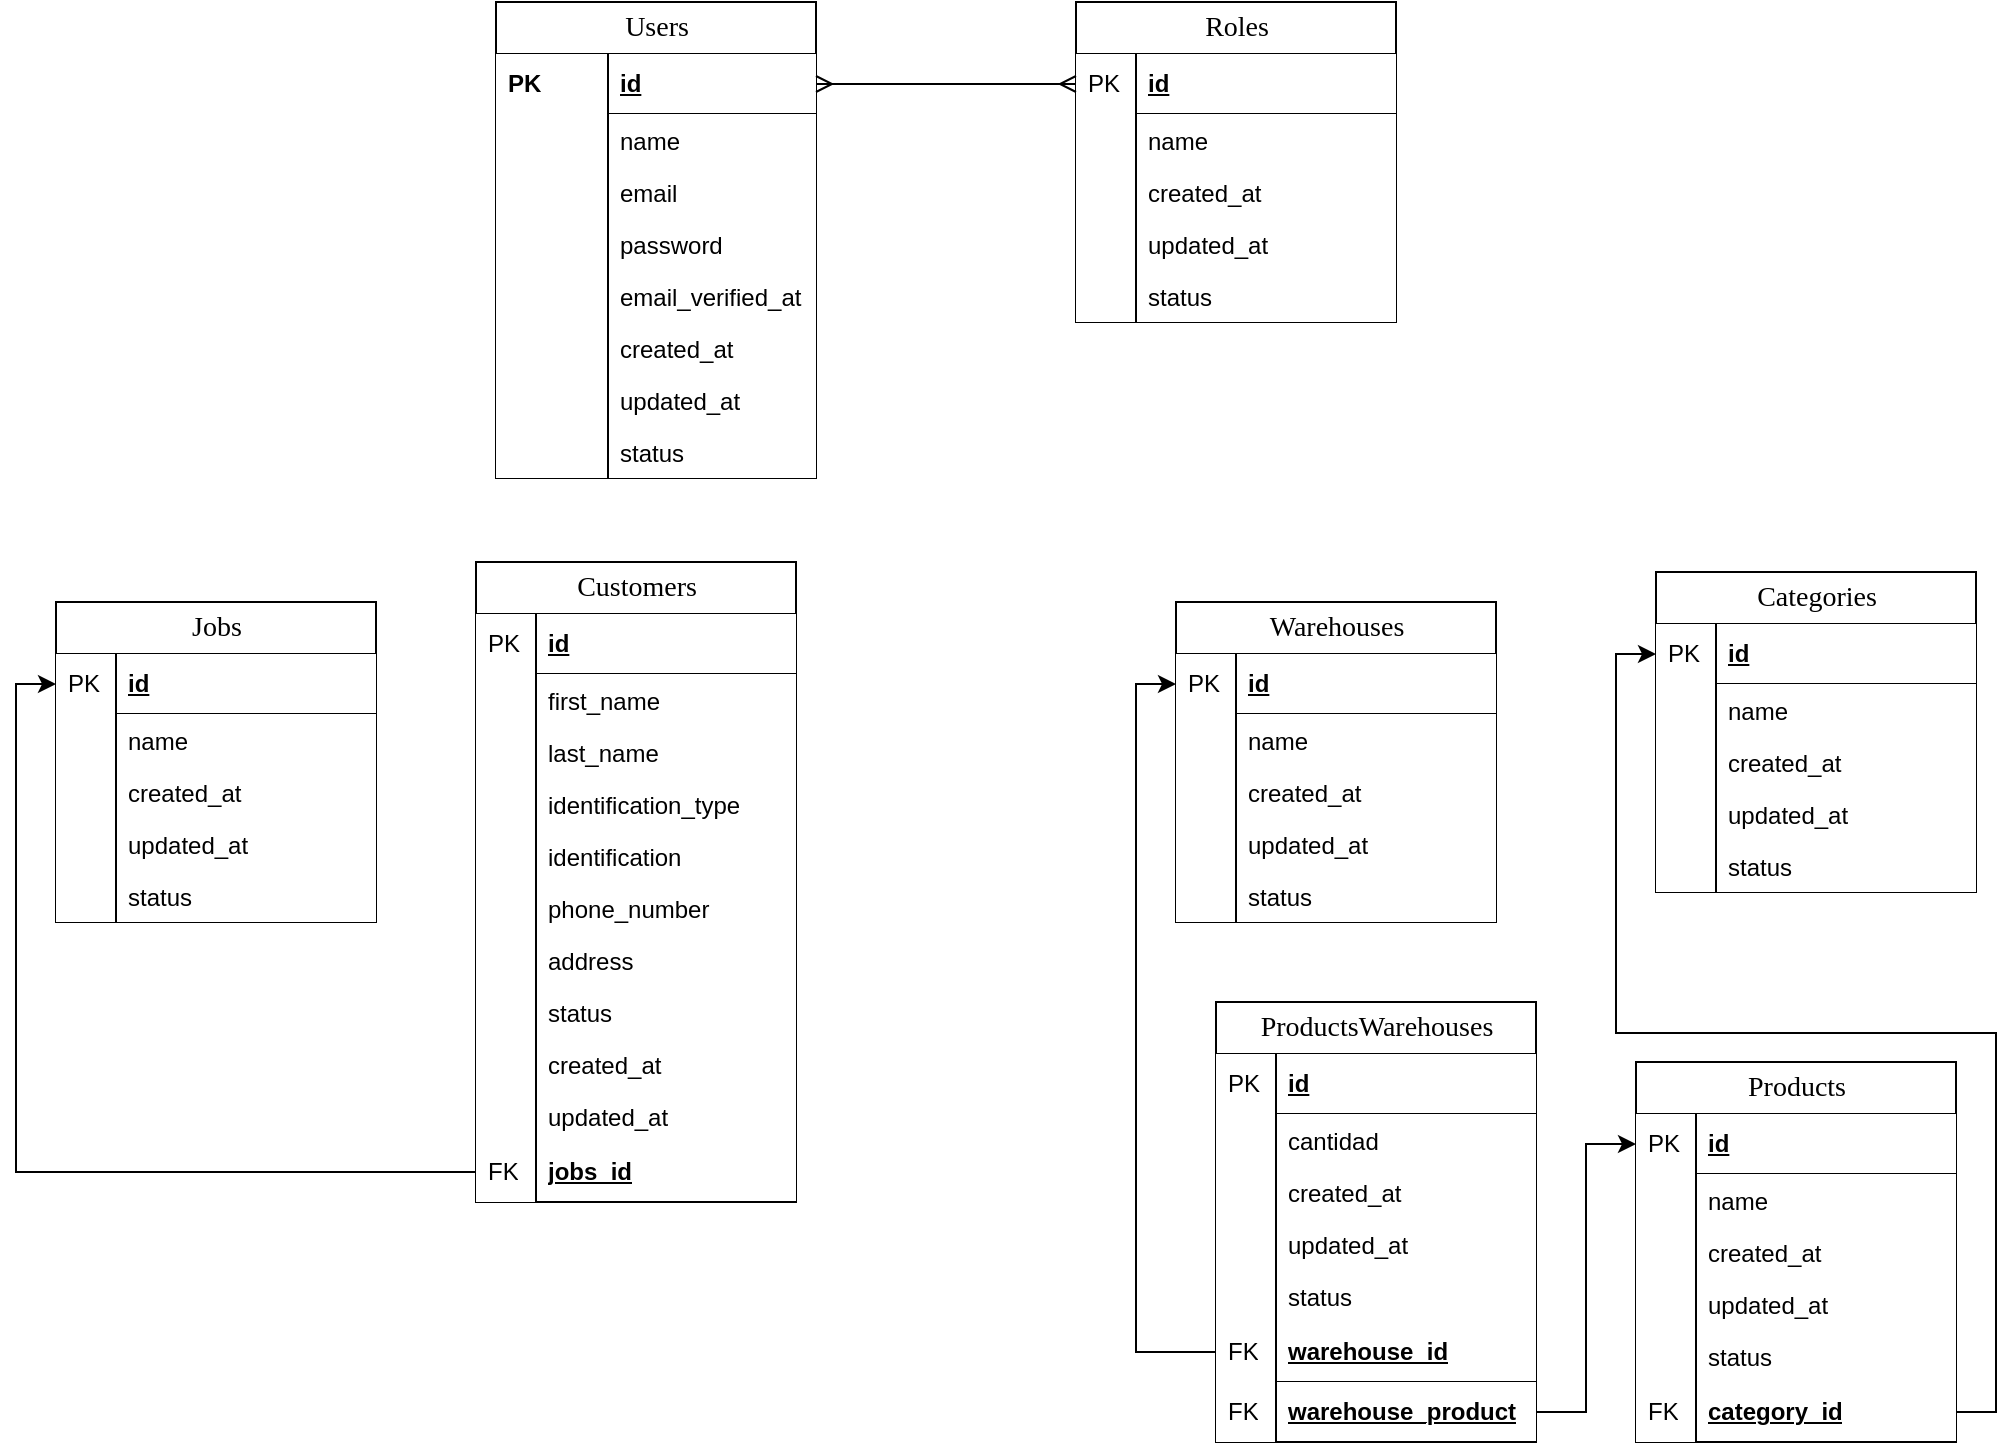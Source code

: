 <mxfile>
    <diagram name="Page-1" id="e56a1550-8fbb-45ad-956c-1786394a9013">
        <mxGraphModel dx="460" dy="440" grid="1" gridSize="10" guides="1" tooltips="1" connect="1" arrows="1" fold="1" page="1" pageScale="1" pageWidth="1100" pageHeight="850" background="none" math="0" shadow="0">
            <root>
                <mxCell id="0"/>
                <mxCell id="1" parent="0"/>
                <mxCell id="2e49270ec7c68f3f-1" value="Users" style="swimlane;html=1;fontStyle=0;childLayout=stackLayout;horizontal=1;startSize=26;horizontalStack=0;resizeParent=1;resizeLast=0;collapsible=1;marginBottom=0;swimlaneFillColor=#ffffff;align=center;rounded=0;shadow=0;comic=0;labelBackgroundColor=none;strokeWidth=1;fontFamily=Verdana;fontSize=14" parent="1" vertex="1">
                    <mxGeometry x="290" y="140" width="160" height="238" as="geometry"/>
                </mxCell>
                <mxCell id="2e49270ec7c68f3f-4" value="id" style="shape=partialRectangle;top=0;left=0;right=0;bottom=1;html=1;align=left;verticalAlign=middle;spacingLeft=60;spacingRight=4;whiteSpace=wrap;overflow=hidden;rotatable=0;points=[[0,0.5],[1,0.5]];portConstraint=eastwest;dropTarget=0;fontStyle=5;" parent="2e49270ec7c68f3f-1" vertex="1">
                    <mxGeometry y="26" width="160" height="30" as="geometry"/>
                </mxCell>
                <mxCell id="2e49270ec7c68f3f-5" value="PK" style="shape=partialRectangle;fontStyle=1;top=0;left=0;bottom=0;html=1;align=left;verticalAlign=middle;spacingLeft=4;spacingRight=4;whiteSpace=wrap;overflow=hidden;rotatable=0;points=[];portConstraint=eastwest;part=1;" parent="2e49270ec7c68f3f-4" vertex="1" connectable="0">
                    <mxGeometry width="56" height="30" as="geometry"/>
                </mxCell>
                <mxCell id="2e49270ec7c68f3f-6" value="name" style="shape=partialRectangle;top=0;left=0;right=0;bottom=0;html=1;align=left;verticalAlign=top;spacingLeft=60;spacingRight=4;whiteSpace=wrap;overflow=hidden;rotatable=0;points=[[0,0.5],[1,0.5]];portConstraint=eastwest;dropTarget=0;" parent="2e49270ec7c68f3f-1" vertex="1">
                    <mxGeometry y="56" width="160" height="26" as="geometry"/>
                </mxCell>
                <mxCell id="2e49270ec7c68f3f-7" value="" style="shape=partialRectangle;top=0;left=0;bottom=0;html=1;align=left;verticalAlign=top;spacingLeft=4;spacingRight=4;whiteSpace=wrap;overflow=hidden;rotatable=0;points=[];portConstraint=eastwest;part=1;" parent="2e49270ec7c68f3f-6" vertex="1" connectable="0">
                    <mxGeometry width="56" height="26" as="geometry"/>
                </mxCell>
                <mxCell id="t91HnT_BT1SYXnKb8IIQ-5" value="email" style="shape=partialRectangle;top=0;left=0;right=0;bottom=0;html=1;align=left;verticalAlign=top;spacingLeft=60;spacingRight=4;whiteSpace=wrap;overflow=hidden;rotatable=0;points=[[0,0.5],[1,0.5]];portConstraint=eastwest;dropTarget=0;" parent="2e49270ec7c68f3f-1" vertex="1">
                    <mxGeometry y="82" width="160" height="26" as="geometry"/>
                </mxCell>
                <mxCell id="t91HnT_BT1SYXnKb8IIQ-6" value="" style="shape=partialRectangle;top=0;left=0;bottom=0;html=1;align=left;verticalAlign=top;spacingLeft=4;spacingRight=4;whiteSpace=wrap;overflow=hidden;rotatable=0;points=[];portConstraint=eastwest;part=1;" parent="t91HnT_BT1SYXnKb8IIQ-5" vertex="1" connectable="0">
                    <mxGeometry width="56" height="26" as="geometry"/>
                </mxCell>
                <mxCell id="t91HnT_BT1SYXnKb8IIQ-7" value="password" style="shape=partialRectangle;top=0;left=0;right=0;bottom=0;html=1;align=left;verticalAlign=top;spacingLeft=60;spacingRight=4;whiteSpace=wrap;overflow=hidden;rotatable=0;points=[[0,0.5],[1,0.5]];portConstraint=eastwest;dropTarget=0;" parent="2e49270ec7c68f3f-1" vertex="1">
                    <mxGeometry y="108" width="160" height="26" as="geometry"/>
                </mxCell>
                <mxCell id="t91HnT_BT1SYXnKb8IIQ-8" value="" style="shape=partialRectangle;top=0;left=0;bottom=0;html=1;align=left;verticalAlign=top;spacingLeft=4;spacingRight=4;whiteSpace=wrap;overflow=hidden;rotatable=0;points=[];portConstraint=eastwest;part=1;" parent="t91HnT_BT1SYXnKb8IIQ-7" vertex="1" connectable="0">
                    <mxGeometry width="56" height="26" as="geometry"/>
                </mxCell>
                <mxCell id="t91HnT_BT1SYXnKb8IIQ-9" value="email_verified_at" style="shape=partialRectangle;top=0;left=0;right=0;bottom=0;html=1;align=left;verticalAlign=top;spacingLeft=60;spacingRight=4;whiteSpace=wrap;overflow=hidden;rotatable=0;points=[[0,0.5],[1,0.5]];portConstraint=eastwest;dropTarget=0;" parent="2e49270ec7c68f3f-1" vertex="1">
                    <mxGeometry y="134" width="160" height="26" as="geometry"/>
                </mxCell>
                <mxCell id="t91HnT_BT1SYXnKb8IIQ-10" value="" style="shape=partialRectangle;top=0;left=0;bottom=0;html=1;align=left;verticalAlign=top;spacingLeft=4;spacingRight=4;whiteSpace=wrap;overflow=hidden;rotatable=0;points=[];portConstraint=eastwest;part=1;" parent="t91HnT_BT1SYXnKb8IIQ-9" vertex="1" connectable="0">
                    <mxGeometry width="56" height="26" as="geometry"/>
                </mxCell>
                <mxCell id="t91HnT_BT1SYXnKb8IIQ-13" value="created_at" style="shape=partialRectangle;top=0;left=0;right=0;bottom=0;html=1;align=left;verticalAlign=top;spacingLeft=60;spacingRight=4;whiteSpace=wrap;overflow=hidden;rotatable=0;points=[[0,0.5],[1,0.5]];portConstraint=eastwest;dropTarget=0;" parent="2e49270ec7c68f3f-1" vertex="1">
                    <mxGeometry y="160" width="160" height="26" as="geometry"/>
                </mxCell>
                <mxCell id="t91HnT_BT1SYXnKb8IIQ-14" value="" style="shape=partialRectangle;top=0;left=0;bottom=0;html=1;align=left;verticalAlign=top;spacingLeft=4;spacingRight=4;whiteSpace=wrap;overflow=hidden;rotatable=0;points=[];portConstraint=eastwest;part=1;" parent="t91HnT_BT1SYXnKb8IIQ-13" vertex="1" connectable="0">
                    <mxGeometry width="56" height="26" as="geometry"/>
                </mxCell>
                <mxCell id="t91HnT_BT1SYXnKb8IIQ-15" value="updated_at" style="shape=partialRectangle;top=0;left=0;right=0;bottom=0;html=1;align=left;verticalAlign=top;spacingLeft=60;spacingRight=4;whiteSpace=wrap;overflow=hidden;rotatable=0;points=[[0,0.5],[1,0.5]];portConstraint=eastwest;dropTarget=0;" parent="2e49270ec7c68f3f-1" vertex="1">
                    <mxGeometry y="186" width="160" height="26" as="geometry"/>
                </mxCell>
                <mxCell id="t91HnT_BT1SYXnKb8IIQ-16" value="" style="shape=partialRectangle;top=0;left=0;bottom=0;html=1;align=left;verticalAlign=top;spacingLeft=4;spacingRight=4;whiteSpace=wrap;overflow=hidden;rotatable=0;points=[];portConstraint=eastwest;part=1;" parent="t91HnT_BT1SYXnKb8IIQ-15" vertex="1" connectable="0">
                    <mxGeometry width="56" height="26" as="geometry"/>
                </mxCell>
                <mxCell id="O3TYqXrw3-0RllEMdzNj-18" value="status" style="shape=partialRectangle;top=0;left=0;right=0;bottom=0;html=1;align=left;verticalAlign=top;spacingLeft=60;spacingRight=4;whiteSpace=wrap;overflow=hidden;rotatable=0;points=[[0,0.5],[1,0.5]];portConstraint=eastwest;dropTarget=0;" parent="2e49270ec7c68f3f-1" vertex="1">
                    <mxGeometry y="212" width="160" height="26" as="geometry"/>
                </mxCell>
                <mxCell id="O3TYqXrw3-0RllEMdzNj-19" value="" style="shape=partialRectangle;top=0;left=0;bottom=0;html=1;align=left;verticalAlign=top;spacingLeft=4;spacingRight=4;whiteSpace=wrap;overflow=hidden;rotatable=0;points=[];portConstraint=eastwest;part=1;" parent="O3TYqXrw3-0RllEMdzNj-18" vertex="1" connectable="0">
                    <mxGeometry width="56" height="26" as="geometry"/>
                </mxCell>
                <mxCell id="2e49270ec7c68f3f-8" value="Roles" style="swimlane;html=1;fontStyle=0;childLayout=stackLayout;horizontal=1;startSize=26;horizontalStack=0;resizeParent=1;resizeLast=0;collapsible=1;marginBottom=0;swimlaneFillColor=#ffffff;align=center;rounded=0;shadow=0;comic=0;labelBackgroundColor=none;strokeWidth=1;fontFamily=Verdana;fontSize=14;swimlaneLine=1;" parent="1" vertex="1">
                    <mxGeometry x="580" y="140" width="160" height="160" as="geometry"/>
                </mxCell>
                <mxCell id="2e49270ec7c68f3f-9" value="id" style="shape=partialRectangle;top=0;left=0;right=0;bottom=1;html=1;align=left;verticalAlign=middle;spacingLeft=34;spacingRight=4;whiteSpace=wrap;overflow=hidden;rotatable=0;points=[[0,0.5],[1,0.5]];portConstraint=eastwest;dropTarget=0;fontStyle=5;" parent="2e49270ec7c68f3f-8" vertex="1">
                    <mxGeometry y="26" width="160" height="30" as="geometry"/>
                </mxCell>
                <mxCell id="2e49270ec7c68f3f-10" value="PK" style="shape=partialRectangle;top=0;left=0;bottom=0;html=1;align=left;verticalAlign=middle;spacingLeft=4;spacingRight=4;whiteSpace=wrap;overflow=hidden;rotatable=0;points=[];portConstraint=eastwest;part=1;" parent="2e49270ec7c68f3f-9" vertex="1" connectable="0">
                    <mxGeometry width="30" height="30" as="geometry"/>
                </mxCell>
                <mxCell id="2e49270ec7c68f3f-11" value="name" style="shape=partialRectangle;top=0;left=0;right=0;bottom=0;html=1;align=left;verticalAlign=top;spacingLeft=34;spacingRight=4;whiteSpace=wrap;overflow=hidden;rotatable=0;points=[[0,0.5],[1,0.5]];portConstraint=eastwest;dropTarget=0;" parent="2e49270ec7c68f3f-8" vertex="1">
                    <mxGeometry y="56" width="160" height="26" as="geometry"/>
                </mxCell>
                <mxCell id="2e49270ec7c68f3f-12" value="" style="shape=partialRectangle;top=0;left=0;bottom=0;html=1;align=left;verticalAlign=top;spacingLeft=4;spacingRight=4;whiteSpace=wrap;overflow=hidden;rotatable=0;points=[];portConstraint=eastwest;part=1;" parent="2e49270ec7c68f3f-11" vertex="1" connectable="0">
                    <mxGeometry width="30" height="26" as="geometry"/>
                </mxCell>
                <mxCell id="t91HnT_BT1SYXnKb8IIQ-21" value="created_at" style="shape=partialRectangle;top=0;left=0;right=0;bottom=0;html=1;align=left;verticalAlign=top;spacingLeft=34;spacingRight=4;whiteSpace=wrap;overflow=hidden;rotatable=0;points=[[0,0.5],[1,0.5]];portConstraint=eastwest;dropTarget=0;" parent="2e49270ec7c68f3f-8" vertex="1">
                    <mxGeometry y="82" width="160" height="26" as="geometry"/>
                </mxCell>
                <mxCell id="t91HnT_BT1SYXnKb8IIQ-22" value="" style="shape=partialRectangle;top=0;left=0;bottom=0;html=1;align=left;verticalAlign=top;spacingLeft=4;spacingRight=4;whiteSpace=wrap;overflow=hidden;rotatable=0;points=[];portConstraint=eastwest;part=1;" parent="t91HnT_BT1SYXnKb8IIQ-21" vertex="1" connectable="0">
                    <mxGeometry width="30" height="26" as="geometry"/>
                </mxCell>
                <mxCell id="t91HnT_BT1SYXnKb8IIQ-23" value="updated_at" style="shape=partialRectangle;top=0;left=0;right=0;bottom=0;html=1;align=left;verticalAlign=top;spacingLeft=34;spacingRight=4;whiteSpace=wrap;overflow=hidden;rotatable=0;points=[[0,0.5],[1,0.5]];portConstraint=eastwest;dropTarget=0;" parent="2e49270ec7c68f3f-8" vertex="1">
                    <mxGeometry y="108" width="160" height="26" as="geometry"/>
                </mxCell>
                <mxCell id="t91HnT_BT1SYXnKb8IIQ-24" value="" style="shape=partialRectangle;top=0;left=0;bottom=0;html=1;align=left;verticalAlign=top;spacingLeft=4;spacingRight=4;whiteSpace=wrap;overflow=hidden;rotatable=0;points=[];portConstraint=eastwest;part=1;" parent="t91HnT_BT1SYXnKb8IIQ-23" vertex="1" connectable="0">
                    <mxGeometry width="30" height="26" as="geometry"/>
                </mxCell>
                <mxCell id="O3TYqXrw3-0RllEMdzNj-20" value="status" style="shape=partialRectangle;top=0;left=0;right=0;bottom=0;html=1;align=left;verticalAlign=top;spacingLeft=34;spacingRight=4;whiteSpace=wrap;overflow=hidden;rotatable=0;points=[[0,0.5],[1,0.5]];portConstraint=eastwest;dropTarget=0;" parent="2e49270ec7c68f3f-8" vertex="1">
                    <mxGeometry y="134" width="160" height="26" as="geometry"/>
                </mxCell>
                <mxCell id="O3TYqXrw3-0RllEMdzNj-21" value="" style="shape=partialRectangle;top=0;left=0;bottom=0;html=1;align=left;verticalAlign=top;spacingLeft=4;spacingRight=4;whiteSpace=wrap;overflow=hidden;rotatable=0;points=[];portConstraint=eastwest;part=1;" parent="O3TYqXrw3-0RllEMdzNj-20" vertex="1" connectable="0">
                    <mxGeometry width="30" height="26" as="geometry"/>
                </mxCell>
                <mxCell id="2e49270ec7c68f3f-57" value="" style="edgeStyle=orthogonalEdgeStyle;html=1;endArrow=ERmany;startArrow=ERmany;labelBackgroundColor=none;fontFamily=Verdana;fontSize=14;entryX=1;entryY=0.5;" parent="1" source="2e49270ec7c68f3f-9" edge="1">
                    <mxGeometry width="100" height="100" relative="1" as="geometry">
                        <mxPoint x="560" y="220" as="sourcePoint"/>
                        <mxPoint x="450" y="181" as="targetPoint"/>
                        <Array as="points"/>
                    </mxGeometry>
                </mxCell>
                <mxCell id="O3TYqXrw3-0RllEMdzNj-1" value="Customers" style="swimlane;html=1;fontStyle=0;childLayout=stackLayout;horizontal=1;startSize=26;horizontalStack=0;resizeParent=1;resizeLast=0;collapsible=1;marginBottom=0;swimlaneFillColor=#ffffff;align=center;rounded=0;shadow=0;comic=0;labelBackgroundColor=none;strokeWidth=1;fontFamily=Verdana;fontSize=14;swimlaneLine=1;" parent="1" vertex="1">
                    <mxGeometry x="280" y="420" width="160" height="320" as="geometry"/>
                </mxCell>
                <mxCell id="O3TYqXrw3-0RllEMdzNj-2" value="id" style="shape=partialRectangle;top=0;left=0;right=0;bottom=1;html=1;align=left;verticalAlign=middle;spacingLeft=34;spacingRight=4;whiteSpace=wrap;overflow=hidden;rotatable=0;points=[[0,0.5],[1,0.5]];portConstraint=eastwest;dropTarget=0;fontStyle=5;" parent="O3TYqXrw3-0RllEMdzNj-1" vertex="1">
                    <mxGeometry y="26" width="160" height="30" as="geometry"/>
                </mxCell>
                <mxCell id="O3TYqXrw3-0RllEMdzNj-3" value="PK" style="shape=partialRectangle;top=0;left=0;bottom=0;html=1;align=left;verticalAlign=middle;spacingLeft=4;spacingRight=4;whiteSpace=wrap;overflow=hidden;rotatable=0;points=[];portConstraint=eastwest;part=1;" parent="O3TYqXrw3-0RllEMdzNj-2" vertex="1" connectable="0">
                    <mxGeometry width="30" height="30" as="geometry"/>
                </mxCell>
                <mxCell id="O3TYqXrw3-0RllEMdzNj-4" value="first_name" style="shape=partialRectangle;top=0;left=0;right=0;bottom=0;html=1;align=left;verticalAlign=top;spacingLeft=34;spacingRight=4;whiteSpace=wrap;overflow=hidden;rotatable=0;points=[[0,0.5],[1,0.5]];portConstraint=eastwest;dropTarget=0;" parent="O3TYqXrw3-0RllEMdzNj-1" vertex="1">
                    <mxGeometry y="56" width="160" height="26" as="geometry"/>
                </mxCell>
                <mxCell id="O3TYqXrw3-0RllEMdzNj-5" value="" style="shape=partialRectangle;top=0;left=0;bottom=0;html=1;align=left;verticalAlign=top;spacingLeft=4;spacingRight=4;whiteSpace=wrap;overflow=hidden;rotatable=0;points=[];portConstraint=eastwest;part=1;" parent="O3TYqXrw3-0RllEMdzNj-4" vertex="1" connectable="0">
                    <mxGeometry width="30" height="26" as="geometry"/>
                </mxCell>
                <mxCell id="O3TYqXrw3-0RllEMdzNj-6" value="last_name" style="shape=partialRectangle;top=0;left=0;right=0;bottom=0;html=1;align=left;verticalAlign=top;spacingLeft=34;spacingRight=4;whiteSpace=wrap;overflow=hidden;rotatable=0;points=[[0,0.5],[1,0.5]];portConstraint=eastwest;dropTarget=0;" parent="O3TYqXrw3-0RllEMdzNj-1" vertex="1">
                    <mxGeometry y="82" width="160" height="26" as="geometry"/>
                </mxCell>
                <mxCell id="O3TYqXrw3-0RllEMdzNj-7" value="" style="shape=partialRectangle;top=0;left=0;bottom=0;html=1;align=left;verticalAlign=top;spacingLeft=4;spacingRight=4;whiteSpace=wrap;overflow=hidden;rotatable=0;points=[];portConstraint=eastwest;part=1;" parent="O3TYqXrw3-0RllEMdzNj-6" vertex="1" connectable="0">
                    <mxGeometry width="30" height="26" as="geometry"/>
                </mxCell>
                <mxCell id="O3TYqXrw3-0RllEMdzNj-8" value="identification_type" style="shape=partialRectangle;top=0;left=0;right=0;bottom=0;html=1;align=left;verticalAlign=top;spacingLeft=34;spacingRight=4;whiteSpace=wrap;overflow=hidden;rotatable=0;points=[[0,0.5],[1,0.5]];portConstraint=eastwest;dropTarget=0;" parent="O3TYqXrw3-0RllEMdzNj-1" vertex="1">
                    <mxGeometry y="108" width="160" height="26" as="geometry"/>
                </mxCell>
                <mxCell id="O3TYqXrw3-0RllEMdzNj-9" value="" style="shape=partialRectangle;top=0;left=0;bottom=0;html=1;align=left;verticalAlign=top;spacingLeft=4;spacingRight=4;whiteSpace=wrap;overflow=hidden;rotatable=0;points=[];portConstraint=eastwest;part=1;" parent="O3TYqXrw3-0RllEMdzNj-8" vertex="1" connectable="0">
                    <mxGeometry width="30" height="26" as="geometry"/>
                </mxCell>
                <mxCell id="O3TYqXrw3-0RllEMdzNj-10" value="identification" style="shape=partialRectangle;top=0;left=0;right=0;bottom=0;html=1;align=left;verticalAlign=top;spacingLeft=34;spacingRight=4;whiteSpace=wrap;overflow=hidden;rotatable=0;points=[[0,0.5],[1,0.5]];portConstraint=eastwest;dropTarget=0;" parent="O3TYqXrw3-0RllEMdzNj-1" vertex="1">
                    <mxGeometry y="134" width="160" height="26" as="geometry"/>
                </mxCell>
                <mxCell id="O3TYqXrw3-0RllEMdzNj-11" value="" style="shape=partialRectangle;top=0;left=0;bottom=0;html=1;align=left;verticalAlign=top;spacingLeft=4;spacingRight=4;whiteSpace=wrap;overflow=hidden;rotatable=0;points=[];portConstraint=eastwest;part=1;" parent="O3TYqXrw3-0RllEMdzNj-10" vertex="1" connectable="0">
                    <mxGeometry width="30" height="26" as="geometry"/>
                </mxCell>
                <mxCell id="O3TYqXrw3-0RllEMdzNj-12" value="phone_number" style="shape=partialRectangle;top=0;left=0;right=0;bottom=0;html=1;align=left;verticalAlign=top;spacingLeft=34;spacingRight=4;whiteSpace=wrap;overflow=hidden;rotatable=0;points=[[0,0.5],[1,0.5]];portConstraint=eastwest;dropTarget=0;" parent="O3TYqXrw3-0RllEMdzNj-1" vertex="1">
                    <mxGeometry y="160" width="160" height="26" as="geometry"/>
                </mxCell>
                <mxCell id="O3TYqXrw3-0RllEMdzNj-13" value="" style="shape=partialRectangle;top=0;left=0;bottom=0;html=1;align=left;verticalAlign=top;spacingLeft=4;spacingRight=4;whiteSpace=wrap;overflow=hidden;rotatable=0;points=[];portConstraint=eastwest;part=1;" parent="O3TYqXrw3-0RllEMdzNj-12" vertex="1" connectable="0">
                    <mxGeometry width="30" height="26" as="geometry"/>
                </mxCell>
                <mxCell id="O3TYqXrw3-0RllEMdzNj-14" value="address" style="shape=partialRectangle;top=0;left=0;right=0;bottom=0;html=1;align=left;verticalAlign=top;spacingLeft=34;spacingRight=4;whiteSpace=wrap;overflow=hidden;rotatable=0;points=[[0,0.5],[1,0.5]];portConstraint=eastwest;dropTarget=0;" parent="O3TYqXrw3-0RllEMdzNj-1" vertex="1">
                    <mxGeometry y="186" width="160" height="26" as="geometry"/>
                </mxCell>
                <mxCell id="O3TYqXrw3-0RllEMdzNj-15" value="" style="shape=partialRectangle;top=0;left=0;bottom=0;html=1;align=left;verticalAlign=top;spacingLeft=4;spacingRight=4;whiteSpace=wrap;overflow=hidden;rotatable=0;points=[];portConstraint=eastwest;part=1;" parent="O3TYqXrw3-0RllEMdzNj-14" vertex="1" connectable="0">
                    <mxGeometry width="30" height="26" as="geometry"/>
                </mxCell>
                <mxCell id="O3TYqXrw3-0RllEMdzNj-16" value="status" style="shape=partialRectangle;top=0;left=0;right=0;bottom=0;html=1;align=left;verticalAlign=top;spacingLeft=34;spacingRight=4;whiteSpace=wrap;overflow=hidden;rotatable=0;points=[[0,0.5],[1,0.5]];portConstraint=eastwest;dropTarget=0;" parent="O3TYqXrw3-0RllEMdzNj-1" vertex="1">
                    <mxGeometry y="212" width="160" height="26" as="geometry"/>
                </mxCell>
                <mxCell id="O3TYqXrw3-0RllEMdzNj-17" value="" style="shape=partialRectangle;top=0;left=0;bottom=0;html=1;align=left;verticalAlign=top;spacingLeft=4;spacingRight=4;whiteSpace=wrap;overflow=hidden;rotatable=0;points=[];portConstraint=eastwest;part=1;" parent="O3TYqXrw3-0RllEMdzNj-16" vertex="1" connectable="0">
                    <mxGeometry width="30" height="26" as="geometry"/>
                </mxCell>
                <mxCell id="O3TYqXrw3-0RllEMdzNj-22" value="created_at" style="shape=partialRectangle;top=0;left=0;right=0;bottom=0;html=1;align=left;verticalAlign=top;spacingLeft=34;spacingRight=4;whiteSpace=wrap;overflow=hidden;rotatable=0;points=[[0,0.5],[1,0.5]];portConstraint=eastwest;dropTarget=0;" parent="O3TYqXrw3-0RllEMdzNj-1" vertex="1">
                    <mxGeometry y="238" width="160" height="26" as="geometry"/>
                </mxCell>
                <mxCell id="O3TYqXrw3-0RllEMdzNj-23" value="" style="shape=partialRectangle;top=0;left=0;bottom=0;html=1;align=left;verticalAlign=top;spacingLeft=4;spacingRight=4;whiteSpace=wrap;overflow=hidden;rotatable=0;points=[];portConstraint=eastwest;part=1;" parent="O3TYqXrw3-0RllEMdzNj-22" vertex="1" connectable="0">
                    <mxGeometry width="30" height="26" as="geometry"/>
                </mxCell>
                <mxCell id="O3TYqXrw3-0RllEMdzNj-24" value="updated_at" style="shape=partialRectangle;top=0;left=0;right=0;bottom=0;html=1;align=left;verticalAlign=top;spacingLeft=34;spacingRight=4;whiteSpace=wrap;overflow=hidden;rotatable=0;points=[[0,0.5],[1,0.5]];portConstraint=eastwest;dropTarget=0;" parent="O3TYqXrw3-0RllEMdzNj-1" vertex="1">
                    <mxGeometry y="264" width="160" height="26" as="geometry"/>
                </mxCell>
                <mxCell id="O3TYqXrw3-0RllEMdzNj-25" value="" style="shape=partialRectangle;top=0;left=0;bottom=0;html=1;align=left;verticalAlign=top;spacingLeft=4;spacingRight=4;whiteSpace=wrap;overflow=hidden;rotatable=0;points=[];portConstraint=eastwest;part=1;" parent="O3TYqXrw3-0RllEMdzNj-24" vertex="1" connectable="0">
                    <mxGeometry width="30" height="26" as="geometry"/>
                </mxCell>
                <mxCell id="O3TYqXrw3-0RllEMdzNj-37" value="jobs_id" style="shape=partialRectangle;top=0;left=0;right=0;bottom=1;html=1;align=left;verticalAlign=middle;spacingLeft=34;spacingRight=4;whiteSpace=wrap;overflow=hidden;rotatable=0;points=[[0,0.5],[1,0.5]];portConstraint=eastwest;dropTarget=0;fontStyle=5;" parent="O3TYqXrw3-0RllEMdzNj-1" vertex="1">
                    <mxGeometry y="290" width="160" height="30" as="geometry"/>
                </mxCell>
                <mxCell id="O3TYqXrw3-0RllEMdzNj-38" value="FK" style="shape=partialRectangle;top=0;left=0;bottom=0;html=1;align=left;verticalAlign=middle;spacingLeft=4;spacingRight=4;whiteSpace=wrap;overflow=hidden;rotatable=0;points=[];portConstraint=eastwest;part=1;" parent="O3TYqXrw3-0RllEMdzNj-37" vertex="1" connectable="0">
                    <mxGeometry width="30" height="30" as="geometry"/>
                </mxCell>
                <mxCell id="O3TYqXrw3-0RllEMdzNj-26" value="Jobs" style="swimlane;html=1;fontStyle=0;childLayout=stackLayout;horizontal=1;startSize=26;horizontalStack=0;resizeParent=1;resizeLast=0;collapsible=1;marginBottom=0;swimlaneFillColor=#ffffff;align=center;rounded=0;shadow=0;comic=0;labelBackgroundColor=none;strokeWidth=1;fontFamily=Verdana;fontSize=14;swimlaneLine=1;" parent="1" vertex="1">
                    <mxGeometry x="70" y="440" width="160" height="160" as="geometry"/>
                </mxCell>
                <mxCell id="O3TYqXrw3-0RllEMdzNj-27" value="id" style="shape=partialRectangle;top=0;left=0;right=0;bottom=1;html=1;align=left;verticalAlign=middle;spacingLeft=34;spacingRight=4;whiteSpace=wrap;overflow=hidden;rotatable=0;points=[[0,0.5],[1,0.5]];portConstraint=eastwest;dropTarget=0;fontStyle=5;" parent="O3TYqXrw3-0RllEMdzNj-26" vertex="1">
                    <mxGeometry y="26" width="160" height="30" as="geometry"/>
                </mxCell>
                <mxCell id="O3TYqXrw3-0RllEMdzNj-28" value="PK" style="shape=partialRectangle;top=0;left=0;bottom=0;html=1;align=left;verticalAlign=middle;spacingLeft=4;spacingRight=4;whiteSpace=wrap;overflow=hidden;rotatable=0;points=[];portConstraint=eastwest;part=1;" parent="O3TYqXrw3-0RllEMdzNj-27" vertex="1" connectable="0">
                    <mxGeometry width="30" height="30" as="geometry"/>
                </mxCell>
                <mxCell id="O3TYqXrw3-0RllEMdzNj-29" value="name" style="shape=partialRectangle;top=0;left=0;right=0;bottom=0;html=1;align=left;verticalAlign=top;spacingLeft=34;spacingRight=4;whiteSpace=wrap;overflow=hidden;rotatable=0;points=[[0,0.5],[1,0.5]];portConstraint=eastwest;dropTarget=0;" parent="O3TYqXrw3-0RllEMdzNj-26" vertex="1">
                    <mxGeometry y="56" width="160" height="26" as="geometry"/>
                </mxCell>
                <mxCell id="O3TYqXrw3-0RllEMdzNj-30" value="" style="shape=partialRectangle;top=0;left=0;bottom=0;html=1;align=left;verticalAlign=top;spacingLeft=4;spacingRight=4;whiteSpace=wrap;overflow=hidden;rotatable=0;points=[];portConstraint=eastwest;part=1;" parent="O3TYqXrw3-0RllEMdzNj-29" vertex="1" connectable="0">
                    <mxGeometry width="30" height="26" as="geometry"/>
                </mxCell>
                <mxCell id="O3TYqXrw3-0RllEMdzNj-31" value="created_at" style="shape=partialRectangle;top=0;left=0;right=0;bottom=0;html=1;align=left;verticalAlign=top;spacingLeft=34;spacingRight=4;whiteSpace=wrap;overflow=hidden;rotatable=0;points=[[0,0.5],[1,0.5]];portConstraint=eastwest;dropTarget=0;" parent="O3TYqXrw3-0RllEMdzNj-26" vertex="1">
                    <mxGeometry y="82" width="160" height="26" as="geometry"/>
                </mxCell>
                <mxCell id="O3TYqXrw3-0RllEMdzNj-32" value="" style="shape=partialRectangle;top=0;left=0;bottom=0;html=1;align=left;verticalAlign=top;spacingLeft=4;spacingRight=4;whiteSpace=wrap;overflow=hidden;rotatable=0;points=[];portConstraint=eastwest;part=1;" parent="O3TYqXrw3-0RllEMdzNj-31" vertex="1" connectable="0">
                    <mxGeometry width="30" height="26" as="geometry"/>
                </mxCell>
                <mxCell id="O3TYqXrw3-0RllEMdzNj-33" value="updated_at" style="shape=partialRectangle;top=0;left=0;right=0;bottom=0;html=1;align=left;verticalAlign=top;spacingLeft=34;spacingRight=4;whiteSpace=wrap;overflow=hidden;rotatable=0;points=[[0,0.5],[1,0.5]];portConstraint=eastwest;dropTarget=0;" parent="O3TYqXrw3-0RllEMdzNj-26" vertex="1">
                    <mxGeometry y="108" width="160" height="26" as="geometry"/>
                </mxCell>
                <mxCell id="O3TYqXrw3-0RllEMdzNj-34" value="" style="shape=partialRectangle;top=0;left=0;bottom=0;html=1;align=left;verticalAlign=top;spacingLeft=4;spacingRight=4;whiteSpace=wrap;overflow=hidden;rotatable=0;points=[];portConstraint=eastwest;part=1;" parent="O3TYqXrw3-0RllEMdzNj-33" vertex="1" connectable="0">
                    <mxGeometry width="30" height="26" as="geometry"/>
                </mxCell>
                <mxCell id="O3TYqXrw3-0RllEMdzNj-35" value="status" style="shape=partialRectangle;top=0;left=0;right=0;bottom=0;html=1;align=left;verticalAlign=top;spacingLeft=34;spacingRight=4;whiteSpace=wrap;overflow=hidden;rotatable=0;points=[[0,0.5],[1,0.5]];portConstraint=eastwest;dropTarget=0;" parent="O3TYqXrw3-0RllEMdzNj-26" vertex="1">
                    <mxGeometry y="134" width="160" height="26" as="geometry"/>
                </mxCell>
                <mxCell id="O3TYqXrw3-0RllEMdzNj-36" value="" style="shape=partialRectangle;top=0;left=0;bottom=0;html=1;align=left;verticalAlign=top;spacingLeft=4;spacingRight=4;whiteSpace=wrap;overflow=hidden;rotatable=0;points=[];portConstraint=eastwest;part=1;" parent="O3TYqXrw3-0RllEMdzNj-35" vertex="1" connectable="0">
                    <mxGeometry width="30" height="26" as="geometry"/>
                </mxCell>
                <mxCell id="O3TYqXrw3-0RllEMdzNj-39" style="edgeStyle=orthogonalEdgeStyle;rounded=0;orthogonalLoop=1;jettySize=auto;html=1;exitX=0;exitY=0.5;exitDx=0;exitDy=0;entryX=0;entryY=0.5;entryDx=0;entryDy=0;" parent="1" source="O3TYqXrw3-0RllEMdzNj-37" target="O3TYqXrw3-0RllEMdzNj-27" edge="1">
                    <mxGeometry relative="1" as="geometry"/>
                </mxCell>
                <mxCell id="O3TYqXrw3-0RllEMdzNj-51" value="Warehouses" style="swimlane;html=1;fontStyle=0;childLayout=stackLayout;horizontal=1;startSize=26;horizontalStack=0;resizeParent=1;resizeLast=0;collapsible=1;marginBottom=0;swimlaneFillColor=#ffffff;align=center;rounded=0;shadow=0;comic=0;labelBackgroundColor=none;strokeWidth=1;fontFamily=Verdana;fontSize=14;swimlaneLine=1;" parent="1" vertex="1">
                    <mxGeometry x="630" y="440" width="160" height="160" as="geometry"/>
                </mxCell>
                <mxCell id="O3TYqXrw3-0RllEMdzNj-52" value="id" style="shape=partialRectangle;top=0;left=0;right=0;bottom=1;html=1;align=left;verticalAlign=middle;spacingLeft=34;spacingRight=4;whiteSpace=wrap;overflow=hidden;rotatable=0;points=[[0,0.5],[1,0.5]];portConstraint=eastwest;dropTarget=0;fontStyle=5;" parent="O3TYqXrw3-0RllEMdzNj-51" vertex="1">
                    <mxGeometry y="26" width="160" height="30" as="geometry"/>
                </mxCell>
                <mxCell id="O3TYqXrw3-0RllEMdzNj-53" value="PK" style="shape=partialRectangle;top=0;left=0;bottom=0;html=1;align=left;verticalAlign=middle;spacingLeft=4;spacingRight=4;whiteSpace=wrap;overflow=hidden;rotatable=0;points=[];portConstraint=eastwest;part=1;" parent="O3TYqXrw3-0RllEMdzNj-52" vertex="1" connectable="0">
                    <mxGeometry width="30" height="30" as="geometry"/>
                </mxCell>
                <mxCell id="O3TYqXrw3-0RllEMdzNj-54" value="name" style="shape=partialRectangle;top=0;left=0;right=0;bottom=0;html=1;align=left;verticalAlign=top;spacingLeft=34;spacingRight=4;whiteSpace=wrap;overflow=hidden;rotatable=0;points=[[0,0.5],[1,0.5]];portConstraint=eastwest;dropTarget=0;" parent="O3TYqXrw3-0RllEMdzNj-51" vertex="1">
                    <mxGeometry y="56" width="160" height="26" as="geometry"/>
                </mxCell>
                <mxCell id="O3TYqXrw3-0RllEMdzNj-55" value="" style="shape=partialRectangle;top=0;left=0;bottom=0;html=1;align=left;verticalAlign=top;spacingLeft=4;spacingRight=4;whiteSpace=wrap;overflow=hidden;rotatable=0;points=[];portConstraint=eastwest;part=1;" parent="O3TYqXrw3-0RllEMdzNj-54" vertex="1" connectable="0">
                    <mxGeometry width="30" height="26" as="geometry"/>
                </mxCell>
                <mxCell id="O3TYqXrw3-0RllEMdzNj-56" value="created_at" style="shape=partialRectangle;top=0;left=0;right=0;bottom=0;html=1;align=left;verticalAlign=top;spacingLeft=34;spacingRight=4;whiteSpace=wrap;overflow=hidden;rotatable=0;points=[[0,0.5],[1,0.5]];portConstraint=eastwest;dropTarget=0;" parent="O3TYqXrw3-0RllEMdzNj-51" vertex="1">
                    <mxGeometry y="82" width="160" height="26" as="geometry"/>
                </mxCell>
                <mxCell id="O3TYqXrw3-0RllEMdzNj-57" value="" style="shape=partialRectangle;top=0;left=0;bottom=0;html=1;align=left;verticalAlign=top;spacingLeft=4;spacingRight=4;whiteSpace=wrap;overflow=hidden;rotatable=0;points=[];portConstraint=eastwest;part=1;" parent="O3TYqXrw3-0RllEMdzNj-56" vertex="1" connectable="0">
                    <mxGeometry width="30" height="26" as="geometry"/>
                </mxCell>
                <mxCell id="O3TYqXrw3-0RllEMdzNj-58" value="updated_at" style="shape=partialRectangle;top=0;left=0;right=0;bottom=0;html=1;align=left;verticalAlign=top;spacingLeft=34;spacingRight=4;whiteSpace=wrap;overflow=hidden;rotatable=0;points=[[0,0.5],[1,0.5]];portConstraint=eastwest;dropTarget=0;" parent="O3TYqXrw3-0RllEMdzNj-51" vertex="1">
                    <mxGeometry y="108" width="160" height="26" as="geometry"/>
                </mxCell>
                <mxCell id="O3TYqXrw3-0RllEMdzNj-59" value="" style="shape=partialRectangle;top=0;left=0;bottom=0;html=1;align=left;verticalAlign=top;spacingLeft=4;spacingRight=4;whiteSpace=wrap;overflow=hidden;rotatable=0;points=[];portConstraint=eastwest;part=1;" parent="O3TYqXrw3-0RllEMdzNj-58" vertex="1" connectable="0">
                    <mxGeometry width="30" height="26" as="geometry"/>
                </mxCell>
                <mxCell id="O3TYqXrw3-0RllEMdzNj-60" value="status" style="shape=partialRectangle;top=0;left=0;right=0;bottom=0;html=1;align=left;verticalAlign=top;spacingLeft=34;spacingRight=4;whiteSpace=wrap;overflow=hidden;rotatable=0;points=[[0,0.5],[1,0.5]];portConstraint=eastwest;dropTarget=0;" parent="O3TYqXrw3-0RllEMdzNj-51" vertex="1">
                    <mxGeometry y="134" width="160" height="26" as="geometry"/>
                </mxCell>
                <mxCell id="O3TYqXrw3-0RllEMdzNj-61" value="" style="shape=partialRectangle;top=0;left=0;bottom=0;html=1;align=left;verticalAlign=top;spacingLeft=4;spacingRight=4;whiteSpace=wrap;overflow=hidden;rotatable=0;points=[];portConstraint=eastwest;part=1;" parent="O3TYqXrw3-0RllEMdzNj-60" vertex="1" connectable="0">
                    <mxGeometry width="30" height="26" as="geometry"/>
                </mxCell>
                <mxCell id="O3TYqXrw3-0RllEMdzNj-62" value="Products" style="swimlane;html=1;fontStyle=0;childLayout=stackLayout;horizontal=1;startSize=26;horizontalStack=0;resizeParent=1;resizeLast=0;collapsible=1;marginBottom=0;swimlaneFillColor=#ffffff;align=center;rounded=0;shadow=0;comic=0;labelBackgroundColor=none;strokeWidth=1;fontFamily=Verdana;fontSize=14;swimlaneLine=1;" parent="1" vertex="1">
                    <mxGeometry x="860" y="670" width="160" height="190" as="geometry"/>
                </mxCell>
                <mxCell id="O3TYqXrw3-0RllEMdzNj-63" value="id" style="shape=partialRectangle;top=0;left=0;right=0;bottom=1;html=1;align=left;verticalAlign=middle;spacingLeft=34;spacingRight=4;whiteSpace=wrap;overflow=hidden;rotatable=0;points=[[0,0.5],[1,0.5]];portConstraint=eastwest;dropTarget=0;fontStyle=5;" parent="O3TYqXrw3-0RllEMdzNj-62" vertex="1">
                    <mxGeometry y="26" width="160" height="30" as="geometry"/>
                </mxCell>
                <mxCell id="O3TYqXrw3-0RllEMdzNj-64" value="PK" style="shape=partialRectangle;top=0;left=0;bottom=0;html=1;align=left;verticalAlign=middle;spacingLeft=4;spacingRight=4;whiteSpace=wrap;overflow=hidden;rotatable=0;points=[];portConstraint=eastwest;part=1;" parent="O3TYqXrw3-0RllEMdzNj-63" vertex="1" connectable="0">
                    <mxGeometry width="30" height="30" as="geometry"/>
                </mxCell>
                <mxCell id="O3TYqXrw3-0RllEMdzNj-65" value="name" style="shape=partialRectangle;top=0;left=0;right=0;bottom=0;html=1;align=left;verticalAlign=top;spacingLeft=34;spacingRight=4;whiteSpace=wrap;overflow=hidden;rotatable=0;points=[[0,0.5],[1,0.5]];portConstraint=eastwest;dropTarget=0;" parent="O3TYqXrw3-0RllEMdzNj-62" vertex="1">
                    <mxGeometry y="56" width="160" height="26" as="geometry"/>
                </mxCell>
                <mxCell id="O3TYqXrw3-0RllEMdzNj-66" value="" style="shape=partialRectangle;top=0;left=0;bottom=0;html=1;align=left;verticalAlign=top;spacingLeft=4;spacingRight=4;whiteSpace=wrap;overflow=hidden;rotatable=0;points=[];portConstraint=eastwest;part=1;" parent="O3TYqXrw3-0RllEMdzNj-65" vertex="1" connectable="0">
                    <mxGeometry width="30" height="26" as="geometry"/>
                </mxCell>
                <mxCell id="O3TYqXrw3-0RllEMdzNj-67" value="created_at" style="shape=partialRectangle;top=0;left=0;right=0;bottom=0;html=1;align=left;verticalAlign=top;spacingLeft=34;spacingRight=4;whiteSpace=wrap;overflow=hidden;rotatable=0;points=[[0,0.5],[1,0.5]];portConstraint=eastwest;dropTarget=0;" parent="O3TYqXrw3-0RllEMdzNj-62" vertex="1">
                    <mxGeometry y="82" width="160" height="26" as="geometry"/>
                </mxCell>
                <mxCell id="O3TYqXrw3-0RllEMdzNj-68" value="" style="shape=partialRectangle;top=0;left=0;bottom=0;html=1;align=left;verticalAlign=top;spacingLeft=4;spacingRight=4;whiteSpace=wrap;overflow=hidden;rotatable=0;points=[];portConstraint=eastwest;part=1;" parent="O3TYqXrw3-0RllEMdzNj-67" vertex="1" connectable="0">
                    <mxGeometry width="30" height="26" as="geometry"/>
                </mxCell>
                <mxCell id="O3TYqXrw3-0RllEMdzNj-69" value="updated_at" style="shape=partialRectangle;top=0;left=0;right=0;bottom=0;html=1;align=left;verticalAlign=top;spacingLeft=34;spacingRight=4;whiteSpace=wrap;overflow=hidden;rotatable=0;points=[[0,0.5],[1,0.5]];portConstraint=eastwest;dropTarget=0;" parent="O3TYqXrw3-0RllEMdzNj-62" vertex="1">
                    <mxGeometry y="108" width="160" height="26" as="geometry"/>
                </mxCell>
                <mxCell id="O3TYqXrw3-0RllEMdzNj-70" value="" style="shape=partialRectangle;top=0;left=0;bottom=0;html=1;align=left;verticalAlign=top;spacingLeft=4;spacingRight=4;whiteSpace=wrap;overflow=hidden;rotatable=0;points=[];portConstraint=eastwest;part=1;" parent="O3TYqXrw3-0RllEMdzNj-69" vertex="1" connectable="0">
                    <mxGeometry width="30" height="26" as="geometry"/>
                </mxCell>
                <mxCell id="O3TYqXrw3-0RllEMdzNj-71" value="status" style="shape=partialRectangle;top=0;left=0;right=0;bottom=0;html=1;align=left;verticalAlign=top;spacingLeft=34;spacingRight=4;whiteSpace=wrap;overflow=hidden;rotatable=0;points=[[0,0.5],[1,0.5]];portConstraint=eastwest;dropTarget=0;" parent="O3TYqXrw3-0RllEMdzNj-62" vertex="1">
                    <mxGeometry y="134" width="160" height="26" as="geometry"/>
                </mxCell>
                <mxCell id="O3TYqXrw3-0RllEMdzNj-72" value="" style="shape=partialRectangle;top=0;left=0;bottom=0;html=1;align=left;verticalAlign=top;spacingLeft=4;spacingRight=4;whiteSpace=wrap;overflow=hidden;rotatable=0;points=[];portConstraint=eastwest;part=1;" parent="O3TYqXrw3-0RllEMdzNj-71" vertex="1" connectable="0">
                    <mxGeometry width="30" height="26" as="geometry"/>
                </mxCell>
                <mxCell id="O3TYqXrw3-0RllEMdzNj-105" value="category_id" style="shape=partialRectangle;top=0;left=0;right=0;bottom=1;html=1;align=left;verticalAlign=middle;spacingLeft=34;spacingRight=4;whiteSpace=wrap;overflow=hidden;rotatable=0;points=[[0,0.5],[1,0.5]];portConstraint=eastwest;dropTarget=0;fontStyle=5;" parent="O3TYqXrw3-0RllEMdzNj-62" vertex="1">
                    <mxGeometry y="160" width="160" height="30" as="geometry"/>
                </mxCell>
                <mxCell id="O3TYqXrw3-0RllEMdzNj-106" value="FK" style="shape=partialRectangle;top=0;left=0;bottom=0;html=1;align=left;verticalAlign=middle;spacingLeft=4;spacingRight=4;whiteSpace=wrap;overflow=hidden;rotatable=0;points=[];portConstraint=eastwest;part=1;" parent="O3TYqXrw3-0RllEMdzNj-105" vertex="1" connectable="0">
                    <mxGeometry width="30" height="30" as="geometry"/>
                </mxCell>
                <mxCell id="O3TYqXrw3-0RllEMdzNj-73" value="ProductsWarehouses" style="swimlane;html=1;fontStyle=0;childLayout=stackLayout;horizontal=1;startSize=26;horizontalStack=0;resizeParent=1;resizeLast=0;collapsible=1;marginBottom=0;swimlaneFillColor=#ffffff;align=center;rounded=0;shadow=0;comic=0;labelBackgroundColor=none;strokeWidth=1;fontFamily=Verdana;fontSize=14;swimlaneLine=1;" parent="1" vertex="1">
                    <mxGeometry x="650" y="640" width="160" height="220" as="geometry"/>
                </mxCell>
                <mxCell id="O3TYqXrw3-0RllEMdzNj-74" value="id" style="shape=partialRectangle;top=0;left=0;right=0;bottom=1;html=1;align=left;verticalAlign=middle;spacingLeft=34;spacingRight=4;whiteSpace=wrap;overflow=hidden;rotatable=0;points=[[0,0.5],[1,0.5]];portConstraint=eastwest;dropTarget=0;fontStyle=5;" parent="O3TYqXrw3-0RllEMdzNj-73" vertex="1">
                    <mxGeometry y="26" width="160" height="30" as="geometry"/>
                </mxCell>
                <mxCell id="O3TYqXrw3-0RllEMdzNj-75" value="PK" style="shape=partialRectangle;top=0;left=0;bottom=0;html=1;align=left;verticalAlign=middle;spacingLeft=4;spacingRight=4;whiteSpace=wrap;overflow=hidden;rotatable=0;points=[];portConstraint=eastwest;part=1;" parent="O3TYqXrw3-0RllEMdzNj-74" vertex="1" connectable="0">
                    <mxGeometry width="30" height="30" as="geometry"/>
                </mxCell>
                <mxCell id="O3TYqXrw3-0RllEMdzNj-76" value="cantidad" style="shape=partialRectangle;top=0;left=0;right=0;bottom=0;html=1;align=left;verticalAlign=top;spacingLeft=34;spacingRight=4;whiteSpace=wrap;overflow=hidden;rotatable=0;points=[[0,0.5],[1,0.5]];portConstraint=eastwest;dropTarget=0;" parent="O3TYqXrw3-0RllEMdzNj-73" vertex="1">
                    <mxGeometry y="56" width="160" height="26" as="geometry"/>
                </mxCell>
                <mxCell id="O3TYqXrw3-0RllEMdzNj-77" value="" style="shape=partialRectangle;top=0;left=0;bottom=0;html=1;align=left;verticalAlign=top;spacingLeft=4;spacingRight=4;whiteSpace=wrap;overflow=hidden;rotatable=0;points=[];portConstraint=eastwest;part=1;" parent="O3TYqXrw3-0RllEMdzNj-76" vertex="1" connectable="0">
                    <mxGeometry width="30" height="26" as="geometry"/>
                </mxCell>
                <mxCell id="O3TYqXrw3-0RllEMdzNj-78" value="created_at" style="shape=partialRectangle;top=0;left=0;right=0;bottom=0;html=1;align=left;verticalAlign=top;spacingLeft=34;spacingRight=4;whiteSpace=wrap;overflow=hidden;rotatable=0;points=[[0,0.5],[1,0.5]];portConstraint=eastwest;dropTarget=0;" parent="O3TYqXrw3-0RllEMdzNj-73" vertex="1">
                    <mxGeometry y="82" width="160" height="26" as="geometry"/>
                </mxCell>
                <mxCell id="O3TYqXrw3-0RllEMdzNj-79" value="" style="shape=partialRectangle;top=0;left=0;bottom=0;html=1;align=left;verticalAlign=top;spacingLeft=4;spacingRight=4;whiteSpace=wrap;overflow=hidden;rotatable=0;points=[];portConstraint=eastwest;part=1;" parent="O3TYqXrw3-0RllEMdzNj-78" vertex="1" connectable="0">
                    <mxGeometry width="30" height="26" as="geometry"/>
                </mxCell>
                <mxCell id="O3TYqXrw3-0RllEMdzNj-80" value="updated_at" style="shape=partialRectangle;top=0;left=0;right=0;bottom=0;html=1;align=left;verticalAlign=top;spacingLeft=34;spacingRight=4;whiteSpace=wrap;overflow=hidden;rotatable=0;points=[[0,0.5],[1,0.5]];portConstraint=eastwest;dropTarget=0;" parent="O3TYqXrw3-0RllEMdzNj-73" vertex="1">
                    <mxGeometry y="108" width="160" height="26" as="geometry"/>
                </mxCell>
                <mxCell id="O3TYqXrw3-0RllEMdzNj-81" value="" style="shape=partialRectangle;top=0;left=0;bottom=0;html=1;align=left;verticalAlign=top;spacingLeft=4;spacingRight=4;whiteSpace=wrap;overflow=hidden;rotatable=0;points=[];portConstraint=eastwest;part=1;" parent="O3TYqXrw3-0RllEMdzNj-80" vertex="1" connectable="0">
                    <mxGeometry width="30" height="26" as="geometry"/>
                </mxCell>
                <mxCell id="O3TYqXrw3-0RllEMdzNj-82" value="status" style="shape=partialRectangle;top=0;left=0;right=0;bottom=0;html=1;align=left;verticalAlign=top;spacingLeft=34;spacingRight=4;whiteSpace=wrap;overflow=hidden;rotatable=0;points=[[0,0.5],[1,0.5]];portConstraint=eastwest;dropTarget=0;" parent="O3TYqXrw3-0RllEMdzNj-73" vertex="1">
                    <mxGeometry y="134" width="160" height="26" as="geometry"/>
                </mxCell>
                <mxCell id="O3TYqXrw3-0RllEMdzNj-83" value="" style="shape=partialRectangle;top=0;left=0;bottom=0;html=1;align=left;verticalAlign=top;spacingLeft=4;spacingRight=4;whiteSpace=wrap;overflow=hidden;rotatable=0;points=[];portConstraint=eastwest;part=1;" parent="O3TYqXrw3-0RllEMdzNj-82" vertex="1" connectable="0">
                    <mxGeometry width="30" height="26" as="geometry"/>
                </mxCell>
                <mxCell id="O3TYqXrw3-0RllEMdzNj-88" value="warehouse_id" style="shape=partialRectangle;top=0;left=0;right=0;bottom=1;html=1;align=left;verticalAlign=middle;spacingLeft=34;spacingRight=4;whiteSpace=wrap;overflow=hidden;rotatable=0;points=[[0,0.5],[1,0.5]];portConstraint=eastwest;dropTarget=0;fontStyle=5;" parent="O3TYqXrw3-0RllEMdzNj-73" vertex="1">
                    <mxGeometry y="160" width="160" height="30" as="geometry"/>
                </mxCell>
                <mxCell id="O3TYqXrw3-0RllEMdzNj-89" value="FK" style="shape=partialRectangle;top=0;left=0;bottom=0;html=1;align=left;verticalAlign=middle;spacingLeft=4;spacingRight=4;whiteSpace=wrap;overflow=hidden;rotatable=0;points=[];portConstraint=eastwest;part=1;" parent="O3TYqXrw3-0RllEMdzNj-88" vertex="1" connectable="0">
                    <mxGeometry width="30" height="30" as="geometry"/>
                </mxCell>
                <mxCell id="O3TYqXrw3-0RllEMdzNj-90" value="warehouse_product" style="shape=partialRectangle;top=0;left=0;right=0;bottom=1;html=1;align=left;verticalAlign=middle;spacingLeft=34;spacingRight=4;whiteSpace=wrap;overflow=hidden;rotatable=0;points=[[0,0.5],[1,0.5]];portConstraint=eastwest;dropTarget=0;fontStyle=5;" parent="O3TYqXrw3-0RllEMdzNj-73" vertex="1">
                    <mxGeometry y="190" width="160" height="30" as="geometry"/>
                </mxCell>
                <mxCell id="O3TYqXrw3-0RllEMdzNj-91" value="FK" style="shape=partialRectangle;top=0;left=0;bottom=0;html=1;align=left;verticalAlign=middle;spacingLeft=4;spacingRight=4;whiteSpace=wrap;overflow=hidden;rotatable=0;points=[];portConstraint=eastwest;part=1;" parent="O3TYqXrw3-0RllEMdzNj-90" vertex="1" connectable="0">
                    <mxGeometry width="30" height="30" as="geometry"/>
                </mxCell>
                <mxCell id="O3TYqXrw3-0RllEMdzNj-92" style="edgeStyle=orthogonalEdgeStyle;rounded=0;orthogonalLoop=1;jettySize=auto;html=1;exitX=0;exitY=0.5;exitDx=0;exitDy=0;entryX=0;entryY=0.5;entryDx=0;entryDy=0;" parent="1" source="O3TYqXrw3-0RllEMdzNj-88" target="O3TYqXrw3-0RllEMdzNj-52" edge="1">
                    <mxGeometry relative="1" as="geometry"/>
                </mxCell>
                <mxCell id="O3TYqXrw3-0RllEMdzNj-93" style="edgeStyle=orthogonalEdgeStyle;rounded=0;orthogonalLoop=1;jettySize=auto;html=1;exitX=1;exitY=0.5;exitDx=0;exitDy=0;entryX=0;entryY=0.5;entryDx=0;entryDy=0;" parent="1" source="O3TYqXrw3-0RllEMdzNj-90" target="O3TYqXrw3-0RllEMdzNj-63" edge="1">
                    <mxGeometry relative="1" as="geometry"/>
                </mxCell>
                <mxCell id="O3TYqXrw3-0RllEMdzNj-94" value="Categories" style="swimlane;html=1;fontStyle=0;childLayout=stackLayout;horizontal=1;startSize=26;horizontalStack=0;resizeParent=1;resizeLast=0;collapsible=1;marginBottom=0;swimlaneFillColor=#ffffff;align=center;rounded=0;shadow=0;comic=0;labelBackgroundColor=none;strokeWidth=1;fontFamily=Verdana;fontSize=14;swimlaneLine=1;" parent="1" vertex="1">
                    <mxGeometry x="870" y="425" width="160" height="160" as="geometry"/>
                </mxCell>
                <mxCell id="O3TYqXrw3-0RllEMdzNj-95" value="id" style="shape=partialRectangle;top=0;left=0;right=0;bottom=1;html=1;align=left;verticalAlign=middle;spacingLeft=34;spacingRight=4;whiteSpace=wrap;overflow=hidden;rotatable=0;points=[[0,0.5],[1,0.5]];portConstraint=eastwest;dropTarget=0;fontStyle=5;" parent="O3TYqXrw3-0RllEMdzNj-94" vertex="1">
                    <mxGeometry y="26" width="160" height="30" as="geometry"/>
                </mxCell>
                <mxCell id="O3TYqXrw3-0RllEMdzNj-96" value="PK" style="shape=partialRectangle;top=0;left=0;bottom=0;html=1;align=left;verticalAlign=middle;spacingLeft=4;spacingRight=4;whiteSpace=wrap;overflow=hidden;rotatable=0;points=[];portConstraint=eastwest;part=1;" parent="O3TYqXrw3-0RllEMdzNj-95" vertex="1" connectable="0">
                    <mxGeometry width="30" height="30" as="geometry"/>
                </mxCell>
                <mxCell id="O3TYqXrw3-0RllEMdzNj-97" value="name" style="shape=partialRectangle;top=0;left=0;right=0;bottom=0;html=1;align=left;verticalAlign=top;spacingLeft=34;spacingRight=4;whiteSpace=wrap;overflow=hidden;rotatable=0;points=[[0,0.5],[1,0.5]];portConstraint=eastwest;dropTarget=0;" parent="O3TYqXrw3-0RllEMdzNj-94" vertex="1">
                    <mxGeometry y="56" width="160" height="26" as="geometry"/>
                </mxCell>
                <mxCell id="O3TYqXrw3-0RllEMdzNj-98" value="" style="shape=partialRectangle;top=0;left=0;bottom=0;html=1;align=left;verticalAlign=top;spacingLeft=4;spacingRight=4;whiteSpace=wrap;overflow=hidden;rotatable=0;points=[];portConstraint=eastwest;part=1;" parent="O3TYqXrw3-0RllEMdzNj-97" vertex="1" connectable="0">
                    <mxGeometry width="30" height="26" as="geometry"/>
                </mxCell>
                <mxCell id="O3TYqXrw3-0RllEMdzNj-99" value="created_at" style="shape=partialRectangle;top=0;left=0;right=0;bottom=0;html=1;align=left;verticalAlign=top;spacingLeft=34;spacingRight=4;whiteSpace=wrap;overflow=hidden;rotatable=0;points=[[0,0.5],[1,0.5]];portConstraint=eastwest;dropTarget=0;" parent="O3TYqXrw3-0RllEMdzNj-94" vertex="1">
                    <mxGeometry y="82" width="160" height="26" as="geometry"/>
                </mxCell>
                <mxCell id="O3TYqXrw3-0RllEMdzNj-100" value="" style="shape=partialRectangle;top=0;left=0;bottom=0;html=1;align=left;verticalAlign=top;spacingLeft=4;spacingRight=4;whiteSpace=wrap;overflow=hidden;rotatable=0;points=[];portConstraint=eastwest;part=1;" parent="O3TYqXrw3-0RllEMdzNj-99" vertex="1" connectable="0">
                    <mxGeometry width="30" height="26" as="geometry"/>
                </mxCell>
                <mxCell id="O3TYqXrw3-0RllEMdzNj-101" value="updated_at" style="shape=partialRectangle;top=0;left=0;right=0;bottom=0;html=1;align=left;verticalAlign=top;spacingLeft=34;spacingRight=4;whiteSpace=wrap;overflow=hidden;rotatable=0;points=[[0,0.5],[1,0.5]];portConstraint=eastwest;dropTarget=0;" parent="O3TYqXrw3-0RllEMdzNj-94" vertex="1">
                    <mxGeometry y="108" width="160" height="26" as="geometry"/>
                </mxCell>
                <mxCell id="O3TYqXrw3-0RllEMdzNj-102" value="" style="shape=partialRectangle;top=0;left=0;bottom=0;html=1;align=left;verticalAlign=top;spacingLeft=4;spacingRight=4;whiteSpace=wrap;overflow=hidden;rotatable=0;points=[];portConstraint=eastwest;part=1;" parent="O3TYqXrw3-0RllEMdzNj-101" vertex="1" connectable="0">
                    <mxGeometry width="30" height="26" as="geometry"/>
                </mxCell>
                <mxCell id="O3TYqXrw3-0RllEMdzNj-103" value="status" style="shape=partialRectangle;top=0;left=0;right=0;bottom=0;html=1;align=left;verticalAlign=top;spacingLeft=34;spacingRight=4;whiteSpace=wrap;overflow=hidden;rotatable=0;points=[[0,0.5],[1,0.5]];portConstraint=eastwest;dropTarget=0;" parent="O3TYqXrw3-0RllEMdzNj-94" vertex="1">
                    <mxGeometry y="134" width="160" height="26" as="geometry"/>
                </mxCell>
                <mxCell id="O3TYqXrw3-0RllEMdzNj-104" value="" style="shape=partialRectangle;top=0;left=0;bottom=0;html=1;align=left;verticalAlign=top;spacingLeft=4;spacingRight=4;whiteSpace=wrap;overflow=hidden;rotatable=0;points=[];portConstraint=eastwest;part=1;" parent="O3TYqXrw3-0RllEMdzNj-103" vertex="1" connectable="0">
                    <mxGeometry width="30" height="26" as="geometry"/>
                </mxCell>
                <mxCell id="O3TYqXrw3-0RllEMdzNj-107" style="edgeStyle=orthogonalEdgeStyle;rounded=0;orthogonalLoop=1;jettySize=auto;html=1;exitX=1;exitY=0.5;exitDx=0;exitDy=0;entryX=0;entryY=0.5;entryDx=0;entryDy=0;" parent="1" source="O3TYqXrw3-0RllEMdzNj-105" target="O3TYqXrw3-0RllEMdzNj-95" edge="1">
                    <mxGeometry relative="1" as="geometry"/>
                </mxCell>
            </root>
        </mxGraphModel>
    </diagram>
</mxfile>